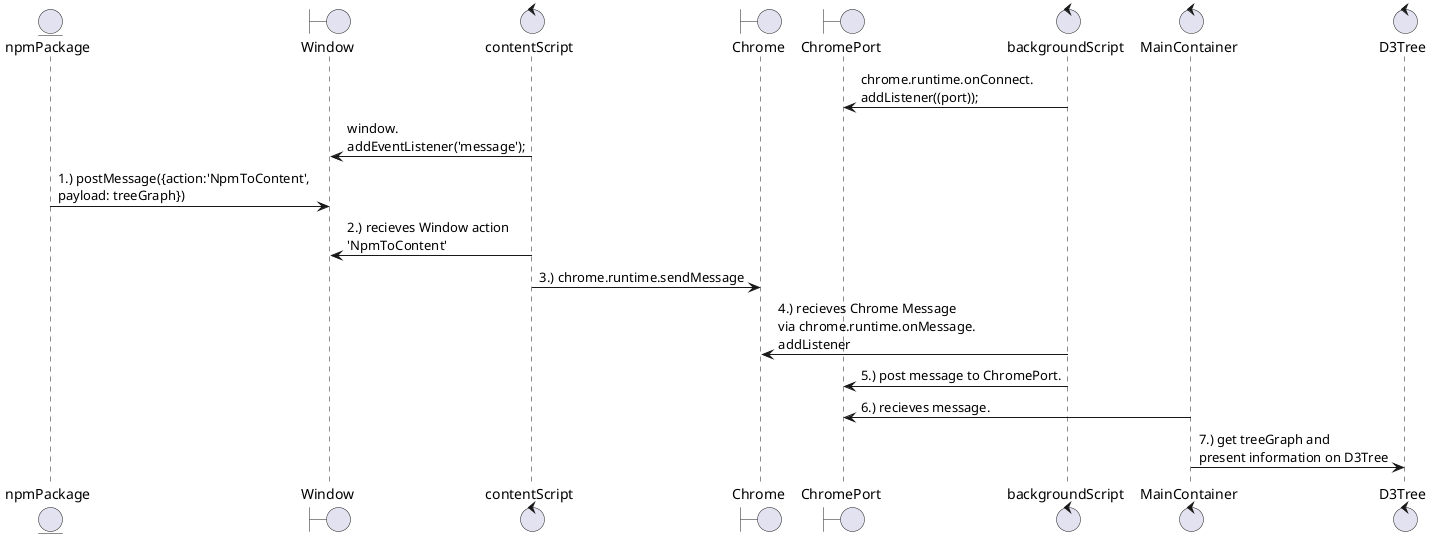 @startuml devtools
entity npmPackage 
boundary Window
control contentScript
boundary Chrome
boundary ChromePort

control backgroundScript
control MainContainer
control D3Tree


backgroundScript -> ChromePort : chrome.runtime.onConnect.\naddListener((port));
contentScript -> Window : window.\naddEventListener('message');

npmPackage -> Window : 1.) postMessage({action:'NpmToContent', \npayload: treeGraph})
Window <- contentScript : 2.) recieves Window action \n'NpmToContent'
contentScript -> Chrome : 3.) chrome.runtime.sendMessage
Chrome <- backgroundScript : 4.) recieves Chrome Message \nvia chrome.runtime.onMessage.\naddListener
backgroundScript -> ChromePort : 5.) post message to ChromePort.
ChromePort <- MainContainer : 6.) recieves message. 
MainContainer -> D3Tree : 7.) get treeGraph and \npresent information on D3Tree

@enduml
